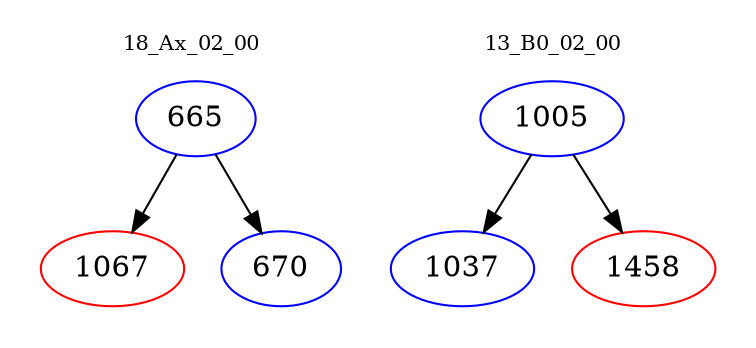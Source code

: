 digraph{
subgraph cluster_0 {
color = white
label = "18_Ax_02_00";
fontsize=10;
T0_665 [label="665", color="blue"]
T0_665 -> T0_1067 [color="black"]
T0_1067 [label="1067", color="red"]
T0_665 -> T0_670 [color="black"]
T0_670 [label="670", color="blue"]
}
subgraph cluster_1 {
color = white
label = "13_B0_02_00";
fontsize=10;
T1_1005 [label="1005", color="blue"]
T1_1005 -> T1_1037 [color="black"]
T1_1037 [label="1037", color="blue"]
T1_1005 -> T1_1458 [color="black"]
T1_1458 [label="1458", color="red"]
}
}
